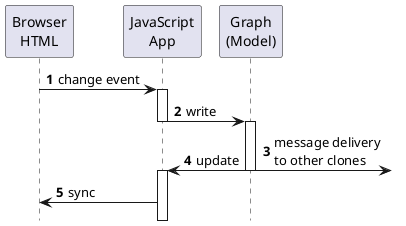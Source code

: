 @startuml
'https://plantuml.com/sequence-diagram

autonumber
hide footbox
!pragma teoz true

participant "Browser\nHTML" as dom
participant "JavaScript\nApp" as app
participant "Graph\n(Model)" as mld

dom -> app ++ : change event
app -> mld ++-- : write
mld -> : message delivery\nto other clones
& mld -> app ++-- : update
app -> dom : sync

@enduml